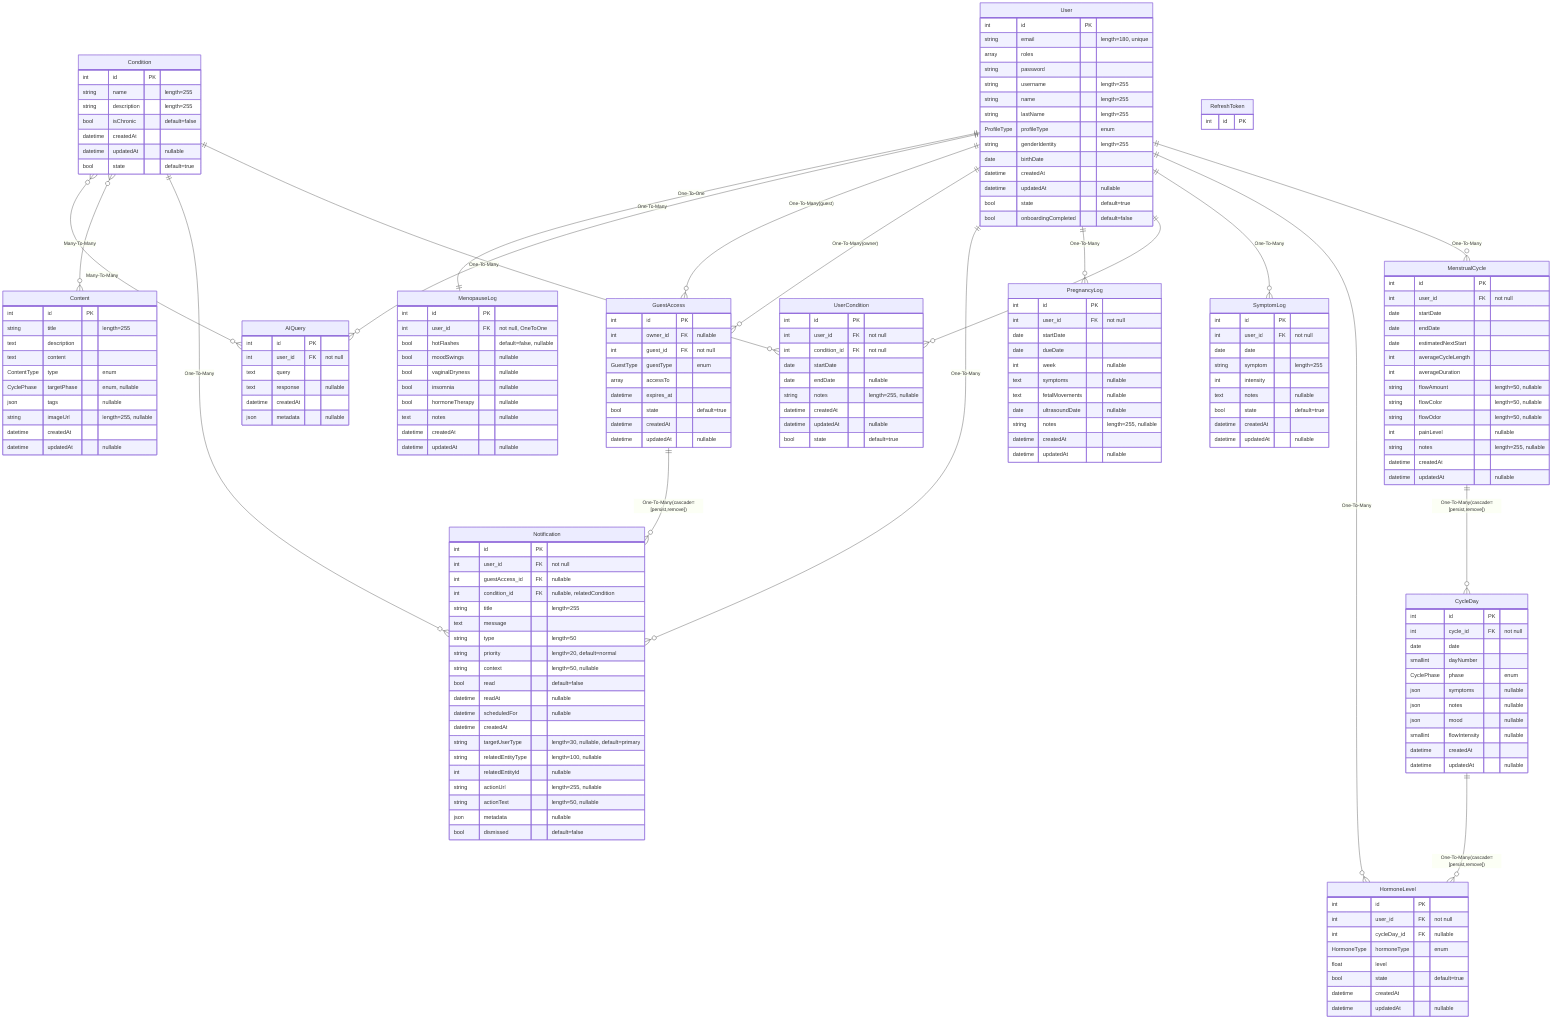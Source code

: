 erDiagram
    User ||--o{ MenstrualCycle : "One-To-Many"
    User ||--o{ HormoneLevel : "One-To-Many"
    User ||--o{ SymptomLog : "One-To-Many"
    User ||--o{ UserCondition : "One-To-Many"
    User ||--o{ PregnancyLog : "One-To-Many"
    User ||--o{ Notification : "One-To-Many"
    User ||--o{ GuestAccess : "One-To-Many(owner)"
    User ||--o{ GuestAccess : "One-To-Many(guest)"
    User ||--o{ AIQuery : "One-To-Many"
    User ||--|| MenopauseLog : "One-To-One"
    
    Condition ||--o{ UserCondition : "One-To-Many"
    Condition ||--o{ Notification : "One-To-Many"
    Condition }o--o{ Content : "Many-To-Many"
    Condition }o--o{ AIQuery : "Many-To-Many"
    
    MenstrualCycle ||--o{ CycleDay : "One-To-Many(cascade=[persist,remove])"
    CycleDay ||--o{ HormoneLevel : "One-To-Many(cascade=[persist,remove])"
    
    GuestAccess ||--o{ Notification : "One-To-Many(cascade=[persist,remove])"

    User {
        int id PK
        string email "length=180, unique"
        array roles
        string password
        string username "length=255"
        string name "length=255"
        string lastName "length=255"
        ProfileType profileType "enum"
        string genderIdentity "length=255"
        date birthDate
        datetime createdAt
        datetime updatedAt "nullable"
        bool state "default=true"
        bool onboardingCompleted "default=false"
    }
    
    MenstrualCycle {
        int id PK
        int user_id FK "not null"
        date startDate
        date endDate
        date estimatedNextStart
        int averageCycleLength
        int averageDuration
        string flowAmount "length=50, nullable"
        string flowColor "length=50, nullable"
        string flowOdor "length=50, nullable"
        int painLevel "nullable"
        string notes "length=255, nullable"
        datetime createdAt
        datetime updatedAt "nullable"
    }
    
    CycleDay {
        int id PK
        int cycle_id FK "not null"
        date date
        smallint dayNumber
        CyclePhase phase "enum"
        json symptoms "nullable"
        json notes "nullable"
        json mood "nullable"
        smallint flowIntensity "nullable"
        datetime createdAt
        datetime updatedAt "nullable"
    }
    
    HormoneLevel {
        int id PK
        int user_id FK "not null"
        int cycleDay_id FK "nullable"
        HormoneType hormoneType "enum"
        float level
        bool state "default=true"
        datetime createdAt
        datetime updatedAt "nullable"
    }
    
    SymptomLog {
        int id PK
        int user_id FK "not null"
        date date
        string symptom "length=255"
        int intensity
        text notes "nullable"
        bool state "default=true"
        datetime createdAt
        datetime updatedAt "nullable"
    }
    
    UserCondition {
        int id PK
        int user_id FK "not null"
        int condition_id FK "not null"
        date startDate
        date endDate "nullable"
        string notes "length=255, nullable"
        datetime createdAt
        datetime updatedAt "nullable"
        bool state "default=true"
    }
    
    Condition {
        int id PK
        string name "length=255"
        string description "length=255"
        bool isChronic "default=false"
        datetime createdAt
        datetime updatedAt "nullable"
        bool state "default=true"
    }
    
    PregnancyLog {
        int id PK
        int user_id FK "not null"
        date startDate
        date dueDate
        int week "nullable"
        text symptoms "nullable"
        text fetalMovements "nullable"
        date ultrasoundDate "nullable"
        string notes "length=255, nullable"
        datetime createdAt
        datetime updatedAt "nullable"
    }
    
    MenopauseLog {
        int id PK
        int user_id FK "not null, OneToOne"
        bool hotFlashes "default=false, nullable"
        bool moodSwings "nullable"
        bool vaginalDryness "nullable"
        bool insomnia "nullable"
        bool hormoneTherapy "nullable"
        text notes "nullable"
        datetime createdAt
        datetime updatedAt "nullable"
    }
    
    Notification {
        int id PK
        int user_id FK "not null"
        int guestAccess_id FK "nullable"
        int condition_id FK "nullable, relatedCondition"
        string title "length=255"
        text message
        string type "length=50"
        string priority "length=20, default=normal"
        string context "length=50, nullable"
        bool read "default=false"
        datetime readAt "nullable"
        datetime scheduledFor "nullable"
        datetime createdAt
        string targetUserType "length=30, nullable, default=primary"
        string relatedEntityType "length=100, nullable"
        int relatedEntityId "nullable"
        string actionUrl "length=255, nullable"
        string actionText "length=50, nullable"
        json metadata "nullable"
        bool dismissed "default=false"
    }
    
    Content {
        int id PK
        string title "length=255"
        text description
        text content
        ContentType type "enum"
        CyclePhase targetPhase "enum, nullable"
        json tags "nullable"
        string imageUrl "length=255, nullable"
        datetime createdAt
        datetime updatedAt "nullable"
    }
    
    GuestAccess {
        int id PK
        int owner_id FK "nullable"
        int guest_id FK "not null"
        GuestType guestType "enum"
        array accessTo
        datetime expires_at
        bool state "default=true"
        datetime createdAt
        datetime updatedAt "nullable"
    }
    
    AIQuery {
        int id PK
        int user_id FK "not null"
        text query
        text response "nullable"
        datetime createdAt
        json metadata "nullable"
    }
    
    RefreshToken {
        int id PK
    }